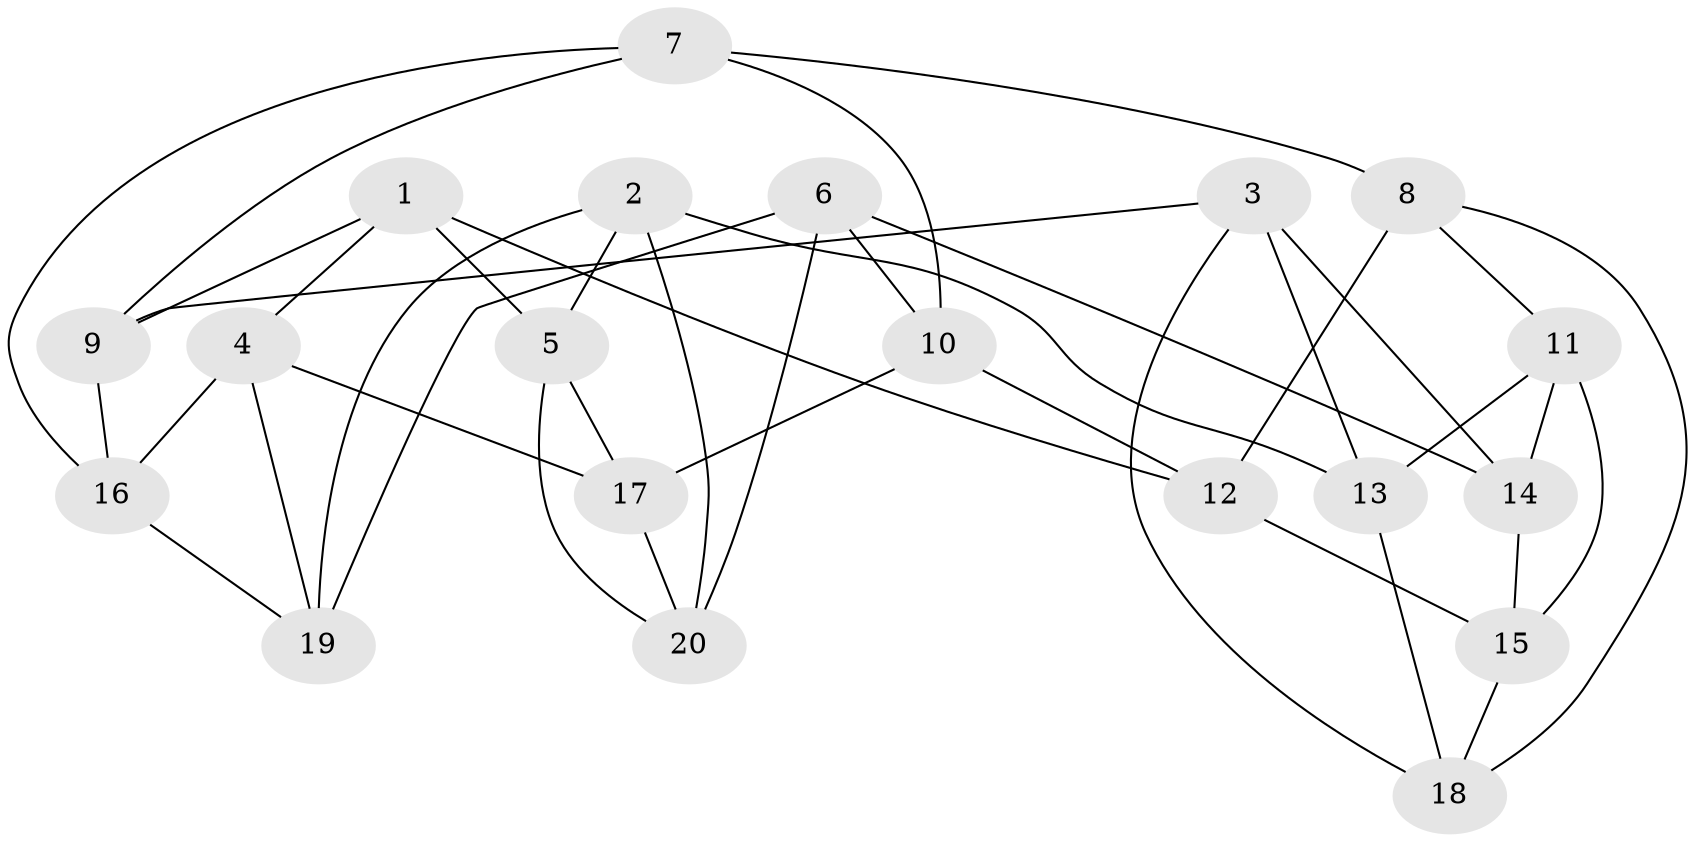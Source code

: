 // Generated by graph-tools (version 1.1) at 2025/46/02/15/25 05:46:28]
// undirected, 20 vertices, 40 edges
graph export_dot {
graph [start="1"]
  node [color=gray90,style=filled];
  1;
  2;
  3;
  4;
  5;
  6;
  7;
  8;
  9;
  10;
  11;
  12;
  13;
  14;
  15;
  16;
  17;
  18;
  19;
  20;
  1 -- 4;
  1 -- 12;
  1 -- 5;
  1 -- 9;
  2 -- 13;
  2 -- 20;
  2 -- 5;
  2 -- 19;
  3 -- 13;
  3 -- 18;
  3 -- 9;
  3 -- 14;
  4 -- 16;
  4 -- 19;
  4 -- 17;
  5 -- 20;
  5 -- 17;
  6 -- 10;
  6 -- 19;
  6 -- 14;
  6 -- 20;
  7 -- 16;
  7 -- 10;
  7 -- 9;
  7 -- 8;
  8 -- 11;
  8 -- 18;
  8 -- 12;
  9 -- 16;
  10 -- 12;
  10 -- 17;
  11 -- 15;
  11 -- 14;
  11 -- 13;
  12 -- 15;
  13 -- 18;
  14 -- 15;
  15 -- 18;
  16 -- 19;
  17 -- 20;
}
